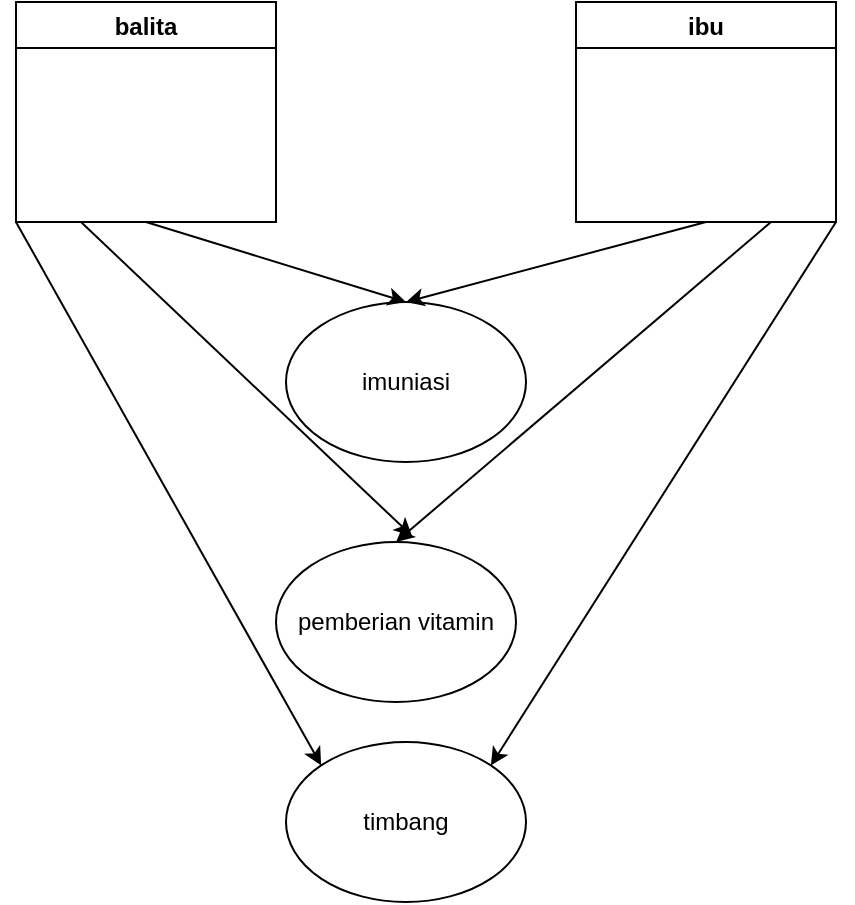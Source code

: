 <mxfile version="20.0.4" type="device"><diagram id="0jphL4xfpp1QW6n91bCK" name="Page-1"><mxGraphModel dx="868" dy="474" grid="1" gridSize="10" guides="1" tooltips="1" connect="1" arrows="1" fold="1" page="1" pageScale="1" pageWidth="850" pageHeight="1100" math="0" shadow="0"><root><mxCell id="0"/><mxCell id="1" parent="0"/><mxCell id="nuJHr5EjtGdNqmq-s1GB-1" value="balita" style="swimlane;startSize=23;" vertex="1" parent="1"><mxGeometry x="170" y="60" width="130" height="110" as="geometry"/></mxCell><mxCell id="nuJHr5EjtGdNqmq-s1GB-2" value="ibu" style="swimlane;startSize=23;" vertex="1" parent="1"><mxGeometry x="450" y="60" width="130" height="110" as="geometry"/></mxCell><mxCell id="nuJHr5EjtGdNqmq-s1GB-3" value="imuniasi" style="ellipse;whiteSpace=wrap;html=1;" vertex="1" parent="1"><mxGeometry x="305" y="210" width="120" height="80" as="geometry"/></mxCell><mxCell id="nuJHr5EjtGdNqmq-s1GB-5" value="" style="endArrow=classic;html=1;rounded=0;entryX=0.5;entryY=0;entryDx=0;entryDy=0;exitX=0.5;exitY=1;exitDx=0;exitDy=0;" edge="1" parent="1" source="nuJHr5EjtGdNqmq-s1GB-1" target="nuJHr5EjtGdNqmq-s1GB-3"><mxGeometry width="50" height="50" relative="1" as="geometry"><mxPoint x="400" y="270" as="sourcePoint"/><mxPoint x="450" y="220" as="targetPoint"/></mxGeometry></mxCell><mxCell id="nuJHr5EjtGdNqmq-s1GB-6" value="pemberian vitamin" style="ellipse;whiteSpace=wrap;html=1;" vertex="1" parent="1"><mxGeometry x="300" y="330" width="120" height="80" as="geometry"/></mxCell><mxCell id="nuJHr5EjtGdNqmq-s1GB-7" value="" style="endArrow=classic;html=1;rounded=0;entryX=0.5;entryY=0;entryDx=0;entryDy=0;exitX=0.5;exitY=1;exitDx=0;exitDy=0;" edge="1" parent="1" source="nuJHr5EjtGdNqmq-s1GB-2" target="nuJHr5EjtGdNqmq-s1GB-3"><mxGeometry width="50" height="50" relative="1" as="geometry"><mxPoint x="245" y="180" as="sourcePoint"/><mxPoint x="375" y="220" as="targetPoint"/></mxGeometry></mxCell><mxCell id="nuJHr5EjtGdNqmq-s1GB-9" value="" style="endArrow=classic;html=1;rounded=0;exitX=0.75;exitY=1;exitDx=0;exitDy=0;entryX=0.5;entryY=0;entryDx=0;entryDy=0;" edge="1" parent="1" source="nuJHr5EjtGdNqmq-s1GB-2" target="nuJHr5EjtGdNqmq-s1GB-6"><mxGeometry width="50" height="50" relative="1" as="geometry"><mxPoint x="400" y="270" as="sourcePoint"/><mxPoint x="450" y="220" as="targetPoint"/></mxGeometry></mxCell><mxCell id="nuJHr5EjtGdNqmq-s1GB-10" value="" style="endArrow=classic;html=1;rounded=0;exitX=0.25;exitY=1;exitDx=0;exitDy=0;entryX=0.567;entryY=-0.037;entryDx=0;entryDy=0;entryPerimeter=0;" edge="1" parent="1" source="nuJHr5EjtGdNqmq-s1GB-1" target="nuJHr5EjtGdNqmq-s1GB-6"><mxGeometry width="50" height="50" relative="1" as="geometry"><mxPoint x="557.5" y="180" as="sourcePoint"/><mxPoint x="370" y="320" as="targetPoint"/></mxGeometry></mxCell><mxCell id="nuJHr5EjtGdNqmq-s1GB-11" value="timbang&lt;br&gt;" style="ellipse;whiteSpace=wrap;html=1;" vertex="1" parent="1"><mxGeometry x="305" y="430" width="120" height="80" as="geometry"/></mxCell><mxCell id="nuJHr5EjtGdNqmq-s1GB-12" value="" style="endArrow=classic;html=1;rounded=0;entryX=0;entryY=0;entryDx=0;entryDy=0;exitX=0;exitY=1;exitDx=0;exitDy=0;" edge="1" parent="1" source="nuJHr5EjtGdNqmq-s1GB-1" target="nuJHr5EjtGdNqmq-s1GB-11"><mxGeometry width="50" height="50" relative="1" as="geometry"><mxPoint x="160" y="170" as="sourcePoint"/><mxPoint x="378.04" y="337.04" as="targetPoint"/></mxGeometry></mxCell><mxCell id="nuJHr5EjtGdNqmq-s1GB-13" value="" style="endArrow=classic;html=1;rounded=0;entryX=1;entryY=0;entryDx=0;entryDy=0;exitX=1;exitY=1;exitDx=0;exitDy=0;" edge="1" parent="1" source="nuJHr5EjtGdNqmq-s1GB-2" target="nuJHr5EjtGdNqmq-s1GB-11"><mxGeometry width="50" height="50" relative="1" as="geometry"><mxPoint x="180" y="180" as="sourcePoint"/><mxPoint x="332.574" y="451.716" as="targetPoint"/></mxGeometry></mxCell></root></mxGraphModel></diagram></mxfile>